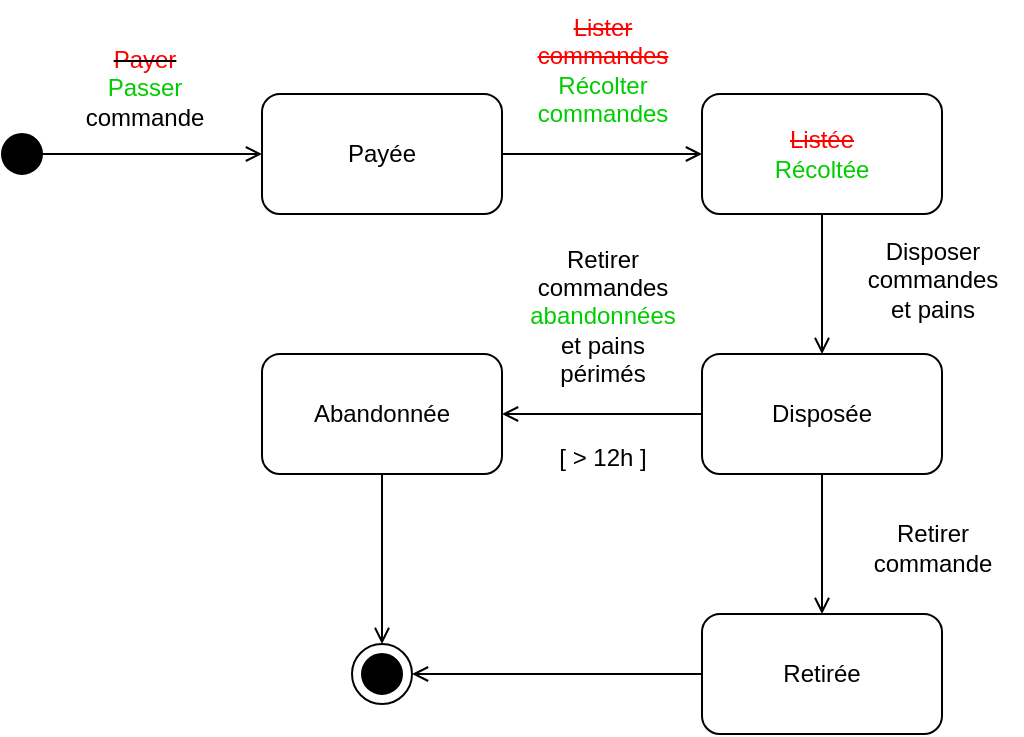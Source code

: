 <mxfile version="22.1.2" type="device">
  <diagram name="Page-1" id="RIk8yOrShmxQJZ7-wtts">
    <mxGraphModel dx="780" dy="544" grid="1" gridSize="10" guides="1" tooltips="1" connect="1" arrows="1" fold="1" page="1" pageScale="1" pageWidth="827" pageHeight="583" math="0" shadow="0">
      <root>
        <mxCell id="0" />
        <mxCell id="1" parent="0" />
        <mxCell id="F3GAegyko_tSYRjLi3tg-1" value="Payée" style="rounded=1;whiteSpace=wrap;html=1;" vertex="1" parent="1">
          <mxGeometry x="220" y="110" width="120" height="60" as="geometry" />
        </mxCell>
        <mxCell id="F3GAegyko_tSYRjLi3tg-2" value="&lt;font color=&quot;#ff0000&quot;&gt;&lt;strike&gt;Listée&lt;/strike&gt;&lt;/font&gt;&lt;br&gt;&lt;font color=&quot;#00cc00&quot;&gt;Récoltée&lt;/font&gt;" style="rounded=1;whiteSpace=wrap;html=1;" vertex="1" parent="1">
          <mxGeometry x="440" y="110" width="120" height="60" as="geometry" />
        </mxCell>
        <mxCell id="F3GAegyko_tSYRjLi3tg-3" value="" style="ellipse;whiteSpace=wrap;html=1;aspect=fixed;fillColor=#000000;" vertex="1" parent="1">
          <mxGeometry x="90" y="130" width="20" height="20" as="geometry" />
        </mxCell>
        <mxCell id="F3GAegyko_tSYRjLi3tg-5" value="" style="ellipse;whiteSpace=wrap;html=1;aspect=fixed;fillColor=#000000;" vertex="1" parent="1">
          <mxGeometry x="270" y="390" width="20" height="20" as="geometry" />
        </mxCell>
        <mxCell id="F3GAegyko_tSYRjLi3tg-6" value="" style="ellipse;whiteSpace=wrap;html=1;aspect=fixed;fillColor=none;" vertex="1" parent="1">
          <mxGeometry x="265" y="385" width="30" height="30" as="geometry" />
        </mxCell>
        <mxCell id="F3GAegyko_tSYRjLi3tg-7" value="" style="endArrow=open;html=1;rounded=0;endFill=0;exitX=1;exitY=0.5;exitDx=0;exitDy=0;entryX=0;entryY=0.5;entryDx=0;entryDy=0;" edge="1" parent="1" source="F3GAegyko_tSYRjLi3tg-3" target="F3GAegyko_tSYRjLi3tg-1">
          <mxGeometry width="50" height="50" relative="1" as="geometry">
            <mxPoint x="200" y="230" as="sourcePoint" />
            <mxPoint x="250" y="180" as="targetPoint" />
          </mxGeometry>
        </mxCell>
        <mxCell id="F3GAegyko_tSYRjLi3tg-8" value="" style="endArrow=open;html=1;rounded=0;endFill=0;entryX=0;entryY=0.5;entryDx=0;entryDy=0;exitX=1;exitY=0.5;exitDx=0;exitDy=0;" edge="1" parent="1" source="F3GAegyko_tSYRjLi3tg-1" target="F3GAegyko_tSYRjLi3tg-2">
          <mxGeometry width="50" height="50" relative="1" as="geometry">
            <mxPoint x="350" y="140" as="sourcePoint" />
            <mxPoint x="230" y="150" as="targetPoint" />
          </mxGeometry>
        </mxCell>
        <mxCell id="F3GAegyko_tSYRjLi3tg-9" value="Disposée" style="rounded=1;whiteSpace=wrap;html=1;" vertex="1" parent="1">
          <mxGeometry x="440" y="240" width="120" height="60" as="geometry" />
        </mxCell>
        <mxCell id="F3GAegyko_tSYRjLi3tg-10" value="" style="endArrow=open;html=1;rounded=0;endFill=0;entryX=0.5;entryY=0;entryDx=0;entryDy=0;exitX=0.5;exitY=1;exitDx=0;exitDy=0;" edge="1" parent="1" source="F3GAegyko_tSYRjLi3tg-2" target="F3GAegyko_tSYRjLi3tg-9">
          <mxGeometry width="50" height="50" relative="1" as="geometry">
            <mxPoint x="350" y="150" as="sourcePoint" />
            <mxPoint x="450" y="150" as="targetPoint" />
          </mxGeometry>
        </mxCell>
        <mxCell id="F3GAegyko_tSYRjLi3tg-11" value="Abandonnée" style="rounded=1;whiteSpace=wrap;html=1;" vertex="1" parent="1">
          <mxGeometry x="220" y="240" width="120" height="60" as="geometry" />
        </mxCell>
        <mxCell id="F3GAegyko_tSYRjLi3tg-12" value="Retirée" style="rounded=1;whiteSpace=wrap;html=1;" vertex="1" parent="1">
          <mxGeometry x="440" y="370" width="120" height="60" as="geometry" />
        </mxCell>
        <mxCell id="F3GAegyko_tSYRjLi3tg-13" value="" style="endArrow=open;html=1;rounded=0;endFill=0;entryX=0.5;entryY=0;entryDx=0;entryDy=0;exitX=0.5;exitY=1;exitDx=0;exitDy=0;" edge="1" parent="1" source="F3GAegyko_tSYRjLi3tg-9" target="F3GAegyko_tSYRjLi3tg-12">
          <mxGeometry width="50" height="50" relative="1" as="geometry">
            <mxPoint x="590" y="370" as="sourcePoint" />
            <mxPoint x="510" y="250" as="targetPoint" />
          </mxGeometry>
        </mxCell>
        <mxCell id="F3GAegyko_tSYRjLi3tg-14" value="" style="endArrow=open;html=1;rounded=0;endFill=0;entryX=1;entryY=0.5;entryDx=0;entryDy=0;exitX=0;exitY=0.5;exitDx=0;exitDy=0;" edge="1" parent="1" source="F3GAegyko_tSYRjLi3tg-9" target="F3GAegyko_tSYRjLi3tg-11">
          <mxGeometry width="50" height="50" relative="1" as="geometry">
            <mxPoint x="380" y="240" as="sourcePoint" />
            <mxPoint x="510" y="380" as="targetPoint" />
          </mxGeometry>
        </mxCell>
        <mxCell id="F3GAegyko_tSYRjLi3tg-15" value="&lt;strike&gt;&lt;font color=&quot;#ff0000&quot;&gt;Payer &lt;/font&gt;&lt;/strike&gt;&lt;br&gt;&lt;font color=&quot;#00cc00&quot;&gt;Passer&lt;/font&gt;&lt;br&gt;commande" style="text;html=1;align=center;verticalAlign=middle;resizable=0;points=[];autosize=1;strokeColor=none;fillColor=none;" vertex="1" parent="1">
          <mxGeometry x="121" y="77" width="80" height="60" as="geometry" />
        </mxCell>
        <mxCell id="F3GAegyko_tSYRjLi3tg-19" value="" style="endArrow=open;html=1;rounded=0;endFill=0;entryX=1;entryY=0.5;entryDx=0;entryDy=0;exitX=0;exitY=0.5;exitDx=0;exitDy=0;" edge="1" parent="1" source="F3GAegyko_tSYRjLi3tg-12" target="F3GAegyko_tSYRjLi3tg-6">
          <mxGeometry width="50" height="50" relative="1" as="geometry">
            <mxPoint x="450" y="280" as="sourcePoint" />
            <mxPoint x="680" y="395" as="targetPoint" />
          </mxGeometry>
        </mxCell>
        <mxCell id="F3GAegyko_tSYRjLi3tg-20" value="" style="endArrow=open;html=1;rounded=0;endFill=0;entryX=0.5;entryY=0;entryDx=0;entryDy=0;exitX=0.5;exitY=1;exitDx=0;exitDy=0;" edge="1" parent="1" source="F3GAegyko_tSYRjLi3tg-11" target="F3GAegyko_tSYRjLi3tg-6">
          <mxGeometry width="50" height="50" relative="1" as="geometry">
            <mxPoint x="570" y="410" as="sourcePoint" />
            <mxPoint x="690" y="405" as="targetPoint" />
          </mxGeometry>
        </mxCell>
        <mxCell id="F3GAegyko_tSYRjLi3tg-21" value="&lt;font color=&quot;#ff0000&quot;&gt;&lt;strike&gt;Lister&lt;br&gt;commandes&lt;/strike&gt;&lt;/font&gt;&lt;br&gt;&lt;font color=&quot;#00cc00&quot;&gt;Récolter&lt;br&gt;commandes&lt;/font&gt;" style="text;html=1;align=center;verticalAlign=middle;resizable=0;points=[];autosize=1;strokeColor=none;fillColor=none;" vertex="1" parent="1">
          <mxGeometry x="345" y="63" width="90" height="70" as="geometry" />
        </mxCell>
        <mxCell id="F3GAegyko_tSYRjLi3tg-22" value="Disposer&lt;br&gt;commandes&lt;br&gt;et pains" style="text;html=1;align=center;verticalAlign=middle;resizable=0;points=[];autosize=1;strokeColor=none;fillColor=none;" vertex="1" parent="1">
          <mxGeometry x="510" y="173" width="90" height="60" as="geometry" />
        </mxCell>
        <mxCell id="F3GAegyko_tSYRjLi3tg-23" value="Retirer&lt;br&gt;commandes&lt;br&gt;&lt;font color=&quot;#00cc00&quot;&gt;abandonnées&lt;/font&gt;&lt;br&gt;et pains&lt;br&gt;périmés" style="text;html=1;align=center;verticalAlign=middle;resizable=0;points=[];autosize=1;strokeColor=none;fillColor=none;" vertex="1" parent="1">
          <mxGeometry x="340" y="176" width="100" height="90" as="geometry" />
        </mxCell>
        <mxCell id="F3GAegyko_tSYRjLi3tg-24" value="[ &amp;gt; 12h ]" style="text;html=1;align=center;verticalAlign=middle;resizable=0;points=[];autosize=1;strokeColor=none;fillColor=none;" vertex="1" parent="1">
          <mxGeometry x="355" y="277" width="70" height="30" as="geometry" />
        </mxCell>
        <mxCell id="F3GAegyko_tSYRjLi3tg-25" value="Retirer&lt;br&gt;commande" style="text;html=1;align=center;verticalAlign=middle;resizable=0;points=[];autosize=1;strokeColor=none;fillColor=none;" vertex="1" parent="1">
          <mxGeometry x="515" y="317" width="80" height="40" as="geometry" />
        </mxCell>
      </root>
    </mxGraphModel>
  </diagram>
</mxfile>
